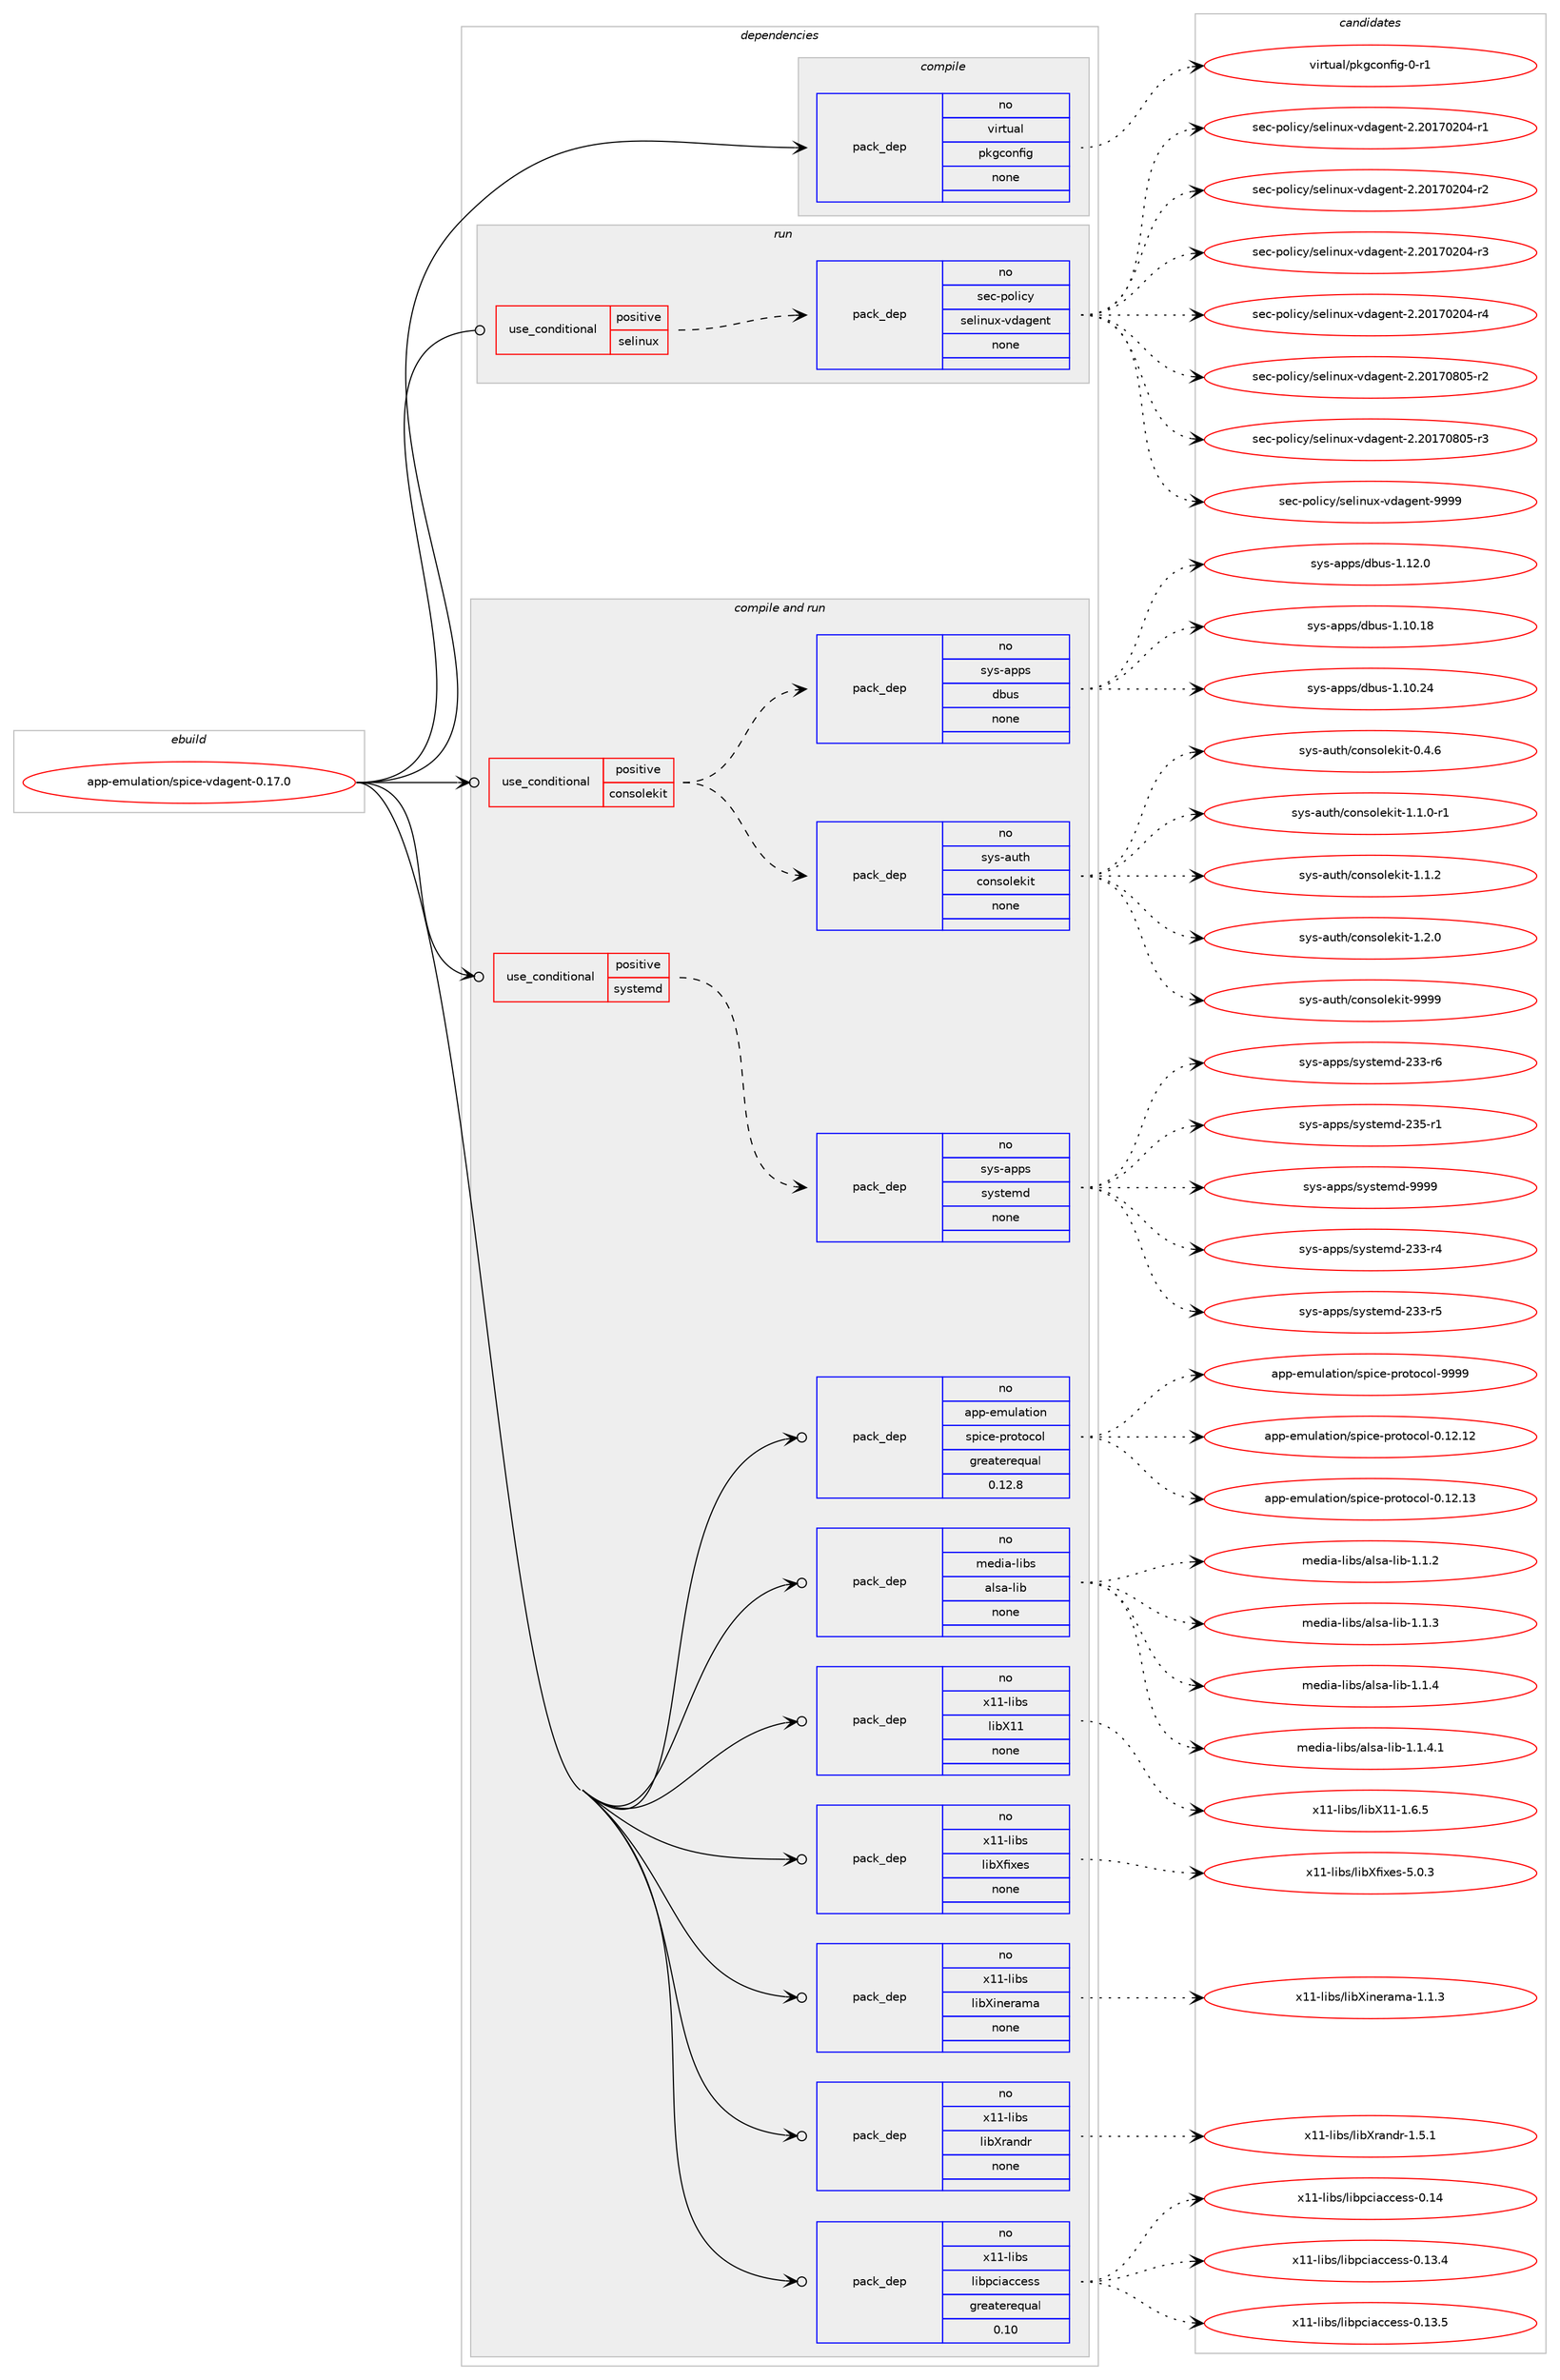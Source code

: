 digraph prolog {

# *************
# Graph options
# *************

newrank=true;
concentrate=true;
compound=true;
graph [rankdir=LR,fontname=Helvetica,fontsize=10,ranksep=1.5];#, ranksep=2.5, nodesep=0.2];
edge  [arrowhead=vee];
node  [fontname=Helvetica,fontsize=10];

# **********
# The ebuild
# **********

subgraph cluster_leftcol {
color=gray;
rank=same;
label=<<i>ebuild</i>>;
id [label="app-emulation/spice-vdagent-0.17.0", color=red, width=4, href="../app-emulation/spice-vdagent-0.17.0.svg"];
}

# ****************
# The dependencies
# ****************

subgraph cluster_midcol {
color=gray;
label=<<i>dependencies</i>>;
subgraph cluster_compile {
fillcolor="#eeeeee";
style=filled;
label=<<i>compile</i>>;
subgraph pack18412 {
dependency25108 [label=<<TABLE BORDER="0" CELLBORDER="1" CELLSPACING="0" CELLPADDING="4" WIDTH="220"><TR><TD ROWSPAN="6" CELLPADDING="30">pack_dep</TD></TR><TR><TD WIDTH="110">no</TD></TR><TR><TD>virtual</TD></TR><TR><TD>pkgconfig</TD></TR><TR><TD>none</TD></TR><TR><TD></TD></TR></TABLE>>, shape=none, color=blue];
}
id:e -> dependency25108:w [weight=20,style="solid",arrowhead="vee"];
}
subgraph cluster_compileandrun {
fillcolor="#eeeeee";
style=filled;
label=<<i>compile and run</i>>;
subgraph cond6201 {
dependency25109 [label=<<TABLE BORDER="0" CELLBORDER="1" CELLSPACING="0" CELLPADDING="4"><TR><TD ROWSPAN="3" CELLPADDING="10">use_conditional</TD></TR><TR><TD>positive</TD></TR><TR><TD>consolekit</TD></TR></TABLE>>, shape=none, color=red];
subgraph pack18413 {
dependency25110 [label=<<TABLE BORDER="0" CELLBORDER="1" CELLSPACING="0" CELLPADDING="4" WIDTH="220"><TR><TD ROWSPAN="6" CELLPADDING="30">pack_dep</TD></TR><TR><TD WIDTH="110">no</TD></TR><TR><TD>sys-auth</TD></TR><TR><TD>consolekit</TD></TR><TR><TD>none</TD></TR><TR><TD></TD></TR></TABLE>>, shape=none, color=blue];
}
dependency25109:e -> dependency25110:w [weight=20,style="dashed",arrowhead="vee"];
subgraph pack18414 {
dependency25111 [label=<<TABLE BORDER="0" CELLBORDER="1" CELLSPACING="0" CELLPADDING="4" WIDTH="220"><TR><TD ROWSPAN="6" CELLPADDING="30">pack_dep</TD></TR><TR><TD WIDTH="110">no</TD></TR><TR><TD>sys-apps</TD></TR><TR><TD>dbus</TD></TR><TR><TD>none</TD></TR><TR><TD></TD></TR></TABLE>>, shape=none, color=blue];
}
dependency25109:e -> dependency25111:w [weight=20,style="dashed",arrowhead="vee"];
}
id:e -> dependency25109:w [weight=20,style="solid",arrowhead="odotvee"];
subgraph cond6202 {
dependency25112 [label=<<TABLE BORDER="0" CELLBORDER="1" CELLSPACING="0" CELLPADDING="4"><TR><TD ROWSPAN="3" CELLPADDING="10">use_conditional</TD></TR><TR><TD>positive</TD></TR><TR><TD>systemd</TD></TR></TABLE>>, shape=none, color=red];
subgraph pack18415 {
dependency25113 [label=<<TABLE BORDER="0" CELLBORDER="1" CELLSPACING="0" CELLPADDING="4" WIDTH="220"><TR><TD ROWSPAN="6" CELLPADDING="30">pack_dep</TD></TR><TR><TD WIDTH="110">no</TD></TR><TR><TD>sys-apps</TD></TR><TR><TD>systemd</TD></TR><TR><TD>none</TD></TR><TR><TD></TD></TR></TABLE>>, shape=none, color=blue];
}
dependency25112:e -> dependency25113:w [weight=20,style="dashed",arrowhead="vee"];
}
id:e -> dependency25112:w [weight=20,style="solid",arrowhead="odotvee"];
subgraph pack18416 {
dependency25114 [label=<<TABLE BORDER="0" CELLBORDER="1" CELLSPACING="0" CELLPADDING="4" WIDTH="220"><TR><TD ROWSPAN="6" CELLPADDING="30">pack_dep</TD></TR><TR><TD WIDTH="110">no</TD></TR><TR><TD>app-emulation</TD></TR><TR><TD>spice-protocol</TD></TR><TR><TD>greaterequal</TD></TR><TR><TD>0.12.8</TD></TR></TABLE>>, shape=none, color=blue];
}
id:e -> dependency25114:w [weight=20,style="solid",arrowhead="odotvee"];
subgraph pack18417 {
dependency25115 [label=<<TABLE BORDER="0" CELLBORDER="1" CELLSPACING="0" CELLPADDING="4" WIDTH="220"><TR><TD ROWSPAN="6" CELLPADDING="30">pack_dep</TD></TR><TR><TD WIDTH="110">no</TD></TR><TR><TD>media-libs</TD></TR><TR><TD>alsa-lib</TD></TR><TR><TD>none</TD></TR><TR><TD></TD></TR></TABLE>>, shape=none, color=blue];
}
id:e -> dependency25115:w [weight=20,style="solid",arrowhead="odotvee"];
subgraph pack18418 {
dependency25116 [label=<<TABLE BORDER="0" CELLBORDER="1" CELLSPACING="0" CELLPADDING="4" WIDTH="220"><TR><TD ROWSPAN="6" CELLPADDING="30">pack_dep</TD></TR><TR><TD WIDTH="110">no</TD></TR><TR><TD>x11-libs</TD></TR><TR><TD>libX11</TD></TR><TR><TD>none</TD></TR><TR><TD></TD></TR></TABLE>>, shape=none, color=blue];
}
id:e -> dependency25116:w [weight=20,style="solid",arrowhead="odotvee"];
subgraph pack18419 {
dependency25117 [label=<<TABLE BORDER="0" CELLBORDER="1" CELLSPACING="0" CELLPADDING="4" WIDTH="220"><TR><TD ROWSPAN="6" CELLPADDING="30">pack_dep</TD></TR><TR><TD WIDTH="110">no</TD></TR><TR><TD>x11-libs</TD></TR><TR><TD>libXfixes</TD></TR><TR><TD>none</TD></TR><TR><TD></TD></TR></TABLE>>, shape=none, color=blue];
}
id:e -> dependency25117:w [weight=20,style="solid",arrowhead="odotvee"];
subgraph pack18420 {
dependency25118 [label=<<TABLE BORDER="0" CELLBORDER="1" CELLSPACING="0" CELLPADDING="4" WIDTH="220"><TR><TD ROWSPAN="6" CELLPADDING="30">pack_dep</TD></TR><TR><TD WIDTH="110">no</TD></TR><TR><TD>x11-libs</TD></TR><TR><TD>libXinerama</TD></TR><TR><TD>none</TD></TR><TR><TD></TD></TR></TABLE>>, shape=none, color=blue];
}
id:e -> dependency25118:w [weight=20,style="solid",arrowhead="odotvee"];
subgraph pack18421 {
dependency25119 [label=<<TABLE BORDER="0" CELLBORDER="1" CELLSPACING="0" CELLPADDING="4" WIDTH="220"><TR><TD ROWSPAN="6" CELLPADDING="30">pack_dep</TD></TR><TR><TD WIDTH="110">no</TD></TR><TR><TD>x11-libs</TD></TR><TR><TD>libXrandr</TD></TR><TR><TD>none</TD></TR><TR><TD></TD></TR></TABLE>>, shape=none, color=blue];
}
id:e -> dependency25119:w [weight=20,style="solid",arrowhead="odotvee"];
subgraph pack18422 {
dependency25120 [label=<<TABLE BORDER="0" CELLBORDER="1" CELLSPACING="0" CELLPADDING="4" WIDTH="220"><TR><TD ROWSPAN="6" CELLPADDING="30">pack_dep</TD></TR><TR><TD WIDTH="110">no</TD></TR><TR><TD>x11-libs</TD></TR><TR><TD>libpciaccess</TD></TR><TR><TD>greaterequal</TD></TR><TR><TD>0.10</TD></TR></TABLE>>, shape=none, color=blue];
}
id:e -> dependency25120:w [weight=20,style="solid",arrowhead="odotvee"];
}
subgraph cluster_run {
fillcolor="#eeeeee";
style=filled;
label=<<i>run</i>>;
subgraph cond6203 {
dependency25121 [label=<<TABLE BORDER="0" CELLBORDER="1" CELLSPACING="0" CELLPADDING="4"><TR><TD ROWSPAN="3" CELLPADDING="10">use_conditional</TD></TR><TR><TD>positive</TD></TR><TR><TD>selinux</TD></TR></TABLE>>, shape=none, color=red];
subgraph pack18423 {
dependency25122 [label=<<TABLE BORDER="0" CELLBORDER="1" CELLSPACING="0" CELLPADDING="4" WIDTH="220"><TR><TD ROWSPAN="6" CELLPADDING="30">pack_dep</TD></TR><TR><TD WIDTH="110">no</TD></TR><TR><TD>sec-policy</TD></TR><TR><TD>selinux-vdagent</TD></TR><TR><TD>none</TD></TR><TR><TD></TD></TR></TABLE>>, shape=none, color=blue];
}
dependency25121:e -> dependency25122:w [weight=20,style="dashed",arrowhead="vee"];
}
id:e -> dependency25121:w [weight=20,style="solid",arrowhead="odot"];
}
}

# **************
# The candidates
# **************

subgraph cluster_choices {
rank=same;
color=gray;
label=<<i>candidates</i>>;

subgraph choice18412 {
color=black;
nodesep=1;
choice11810511411611797108471121071039911111010210510345484511449 [label="virtual/pkgconfig-0-r1", color=red, width=4,href="../virtual/pkgconfig-0-r1.svg"];
dependency25108:e -> choice11810511411611797108471121071039911111010210510345484511449:w [style=dotted,weight="100"];
}
subgraph choice18413 {
color=black;
nodesep=1;
choice11512111545971171161044799111110115111108101107105116454846524654 [label="sys-auth/consolekit-0.4.6", color=red, width=4,href="../sys-auth/consolekit-0.4.6.svg"];
choice115121115459711711610447991111101151111081011071051164549464946484511449 [label="sys-auth/consolekit-1.1.0-r1", color=red, width=4,href="../sys-auth/consolekit-1.1.0-r1.svg"];
choice11512111545971171161044799111110115111108101107105116454946494650 [label="sys-auth/consolekit-1.1.2", color=red, width=4,href="../sys-auth/consolekit-1.1.2.svg"];
choice11512111545971171161044799111110115111108101107105116454946504648 [label="sys-auth/consolekit-1.2.0", color=red, width=4,href="../sys-auth/consolekit-1.2.0.svg"];
choice115121115459711711610447991111101151111081011071051164557575757 [label="sys-auth/consolekit-9999", color=red, width=4,href="../sys-auth/consolekit-9999.svg"];
dependency25110:e -> choice11512111545971171161044799111110115111108101107105116454846524654:w [style=dotted,weight="100"];
dependency25110:e -> choice115121115459711711610447991111101151111081011071051164549464946484511449:w [style=dotted,weight="100"];
dependency25110:e -> choice11512111545971171161044799111110115111108101107105116454946494650:w [style=dotted,weight="100"];
dependency25110:e -> choice11512111545971171161044799111110115111108101107105116454946504648:w [style=dotted,weight="100"];
dependency25110:e -> choice115121115459711711610447991111101151111081011071051164557575757:w [style=dotted,weight="100"];
}
subgraph choice18414 {
color=black;
nodesep=1;
choice115121115459711211211547100981171154549464948464956 [label="sys-apps/dbus-1.10.18", color=red, width=4,href="../sys-apps/dbus-1.10.18.svg"];
choice115121115459711211211547100981171154549464948465052 [label="sys-apps/dbus-1.10.24", color=red, width=4,href="../sys-apps/dbus-1.10.24.svg"];
choice1151211154597112112115471009811711545494649504648 [label="sys-apps/dbus-1.12.0", color=red, width=4,href="../sys-apps/dbus-1.12.0.svg"];
dependency25111:e -> choice115121115459711211211547100981171154549464948464956:w [style=dotted,weight="100"];
dependency25111:e -> choice115121115459711211211547100981171154549464948465052:w [style=dotted,weight="100"];
dependency25111:e -> choice1151211154597112112115471009811711545494649504648:w [style=dotted,weight="100"];
}
subgraph choice18415 {
color=black;
nodesep=1;
choice115121115459711211211547115121115116101109100455051514511452 [label="sys-apps/systemd-233-r4", color=red, width=4,href="../sys-apps/systemd-233-r4.svg"];
choice115121115459711211211547115121115116101109100455051514511453 [label="sys-apps/systemd-233-r5", color=red, width=4,href="../sys-apps/systemd-233-r5.svg"];
choice115121115459711211211547115121115116101109100455051514511454 [label="sys-apps/systemd-233-r6", color=red, width=4,href="../sys-apps/systemd-233-r6.svg"];
choice115121115459711211211547115121115116101109100455051534511449 [label="sys-apps/systemd-235-r1", color=red, width=4,href="../sys-apps/systemd-235-r1.svg"];
choice1151211154597112112115471151211151161011091004557575757 [label="sys-apps/systemd-9999", color=red, width=4,href="../sys-apps/systemd-9999.svg"];
dependency25113:e -> choice115121115459711211211547115121115116101109100455051514511452:w [style=dotted,weight="100"];
dependency25113:e -> choice115121115459711211211547115121115116101109100455051514511453:w [style=dotted,weight="100"];
dependency25113:e -> choice115121115459711211211547115121115116101109100455051514511454:w [style=dotted,weight="100"];
dependency25113:e -> choice115121115459711211211547115121115116101109100455051534511449:w [style=dotted,weight="100"];
dependency25113:e -> choice1151211154597112112115471151211151161011091004557575757:w [style=dotted,weight="100"];
}
subgraph choice18416 {
color=black;
nodesep=1;
choice971121124510110911710897116105111110471151121059910145112114111116111991111084548464950464950 [label="app-emulation/spice-protocol-0.12.12", color=red, width=4,href="../app-emulation/spice-protocol-0.12.12.svg"];
choice971121124510110911710897116105111110471151121059910145112114111116111991111084548464950464951 [label="app-emulation/spice-protocol-0.12.13", color=red, width=4,href="../app-emulation/spice-protocol-0.12.13.svg"];
choice971121124510110911710897116105111110471151121059910145112114111116111991111084557575757 [label="app-emulation/spice-protocol-9999", color=red, width=4,href="../app-emulation/spice-protocol-9999.svg"];
dependency25114:e -> choice971121124510110911710897116105111110471151121059910145112114111116111991111084548464950464950:w [style=dotted,weight="100"];
dependency25114:e -> choice971121124510110911710897116105111110471151121059910145112114111116111991111084548464950464951:w [style=dotted,weight="100"];
dependency25114:e -> choice971121124510110911710897116105111110471151121059910145112114111116111991111084557575757:w [style=dotted,weight="100"];
}
subgraph choice18417 {
color=black;
nodesep=1;
choice1091011001059745108105981154797108115974510810598454946494650 [label="media-libs/alsa-lib-1.1.2", color=red, width=4,href="../media-libs/alsa-lib-1.1.2.svg"];
choice1091011001059745108105981154797108115974510810598454946494651 [label="media-libs/alsa-lib-1.1.3", color=red, width=4,href="../media-libs/alsa-lib-1.1.3.svg"];
choice1091011001059745108105981154797108115974510810598454946494652 [label="media-libs/alsa-lib-1.1.4", color=red, width=4,href="../media-libs/alsa-lib-1.1.4.svg"];
choice10910110010597451081059811547971081159745108105984549464946524649 [label="media-libs/alsa-lib-1.1.4.1", color=red, width=4,href="../media-libs/alsa-lib-1.1.4.1.svg"];
dependency25115:e -> choice1091011001059745108105981154797108115974510810598454946494650:w [style=dotted,weight="100"];
dependency25115:e -> choice1091011001059745108105981154797108115974510810598454946494651:w [style=dotted,weight="100"];
dependency25115:e -> choice1091011001059745108105981154797108115974510810598454946494652:w [style=dotted,weight="100"];
dependency25115:e -> choice10910110010597451081059811547971081159745108105984549464946524649:w [style=dotted,weight="100"];
}
subgraph choice18418 {
color=black;
nodesep=1;
choice120494945108105981154710810598884949454946544653 [label="x11-libs/libX11-1.6.5", color=red, width=4,href="../x11-libs/libX11-1.6.5.svg"];
dependency25116:e -> choice120494945108105981154710810598884949454946544653:w [style=dotted,weight="100"];
}
subgraph choice18419 {
color=black;
nodesep=1;
choice12049494510810598115471081059888102105120101115455346484651 [label="x11-libs/libXfixes-5.0.3", color=red, width=4,href="../x11-libs/libXfixes-5.0.3.svg"];
dependency25117:e -> choice12049494510810598115471081059888102105120101115455346484651:w [style=dotted,weight="100"];
}
subgraph choice18420 {
color=black;
nodesep=1;
choice120494945108105981154710810598881051101011149710997454946494651 [label="x11-libs/libXinerama-1.1.3", color=red, width=4,href="../x11-libs/libXinerama-1.1.3.svg"];
dependency25118:e -> choice120494945108105981154710810598881051101011149710997454946494651:w [style=dotted,weight="100"];
}
subgraph choice18421 {
color=black;
nodesep=1;
choice1204949451081059811547108105988811497110100114454946534649 [label="x11-libs/libXrandr-1.5.1", color=red, width=4,href="../x11-libs/libXrandr-1.5.1.svg"];
dependency25119:e -> choice1204949451081059811547108105988811497110100114454946534649:w [style=dotted,weight="100"];
}
subgraph choice18422 {
color=black;
nodesep=1;
choice1204949451081059811547108105981129910597999910111511545484649514652 [label="x11-libs/libpciaccess-0.13.4", color=red, width=4,href="../x11-libs/libpciaccess-0.13.4.svg"];
choice1204949451081059811547108105981129910597999910111511545484649514653 [label="x11-libs/libpciaccess-0.13.5", color=red, width=4,href="../x11-libs/libpciaccess-0.13.5.svg"];
choice120494945108105981154710810598112991059799991011151154548464952 [label="x11-libs/libpciaccess-0.14", color=red, width=4,href="../x11-libs/libpciaccess-0.14.svg"];
dependency25120:e -> choice1204949451081059811547108105981129910597999910111511545484649514652:w [style=dotted,weight="100"];
dependency25120:e -> choice1204949451081059811547108105981129910597999910111511545484649514653:w [style=dotted,weight="100"];
dependency25120:e -> choice120494945108105981154710810598112991059799991011151154548464952:w [style=dotted,weight="100"];
}
subgraph choice18423 {
color=black;
nodesep=1;
choice11510199451121111081059912147115101108105110117120451181009710310111011645504650484955485048524511449 [label="sec-policy/selinux-vdagent-2.20170204-r1", color=red, width=4,href="../sec-policy/selinux-vdagent-2.20170204-r1.svg"];
choice11510199451121111081059912147115101108105110117120451181009710310111011645504650484955485048524511450 [label="sec-policy/selinux-vdagent-2.20170204-r2", color=red, width=4,href="../sec-policy/selinux-vdagent-2.20170204-r2.svg"];
choice11510199451121111081059912147115101108105110117120451181009710310111011645504650484955485048524511451 [label="sec-policy/selinux-vdagent-2.20170204-r3", color=red, width=4,href="../sec-policy/selinux-vdagent-2.20170204-r3.svg"];
choice11510199451121111081059912147115101108105110117120451181009710310111011645504650484955485048524511452 [label="sec-policy/selinux-vdagent-2.20170204-r4", color=red, width=4,href="../sec-policy/selinux-vdagent-2.20170204-r4.svg"];
choice11510199451121111081059912147115101108105110117120451181009710310111011645504650484955485648534511450 [label="sec-policy/selinux-vdagent-2.20170805-r2", color=red, width=4,href="../sec-policy/selinux-vdagent-2.20170805-r2.svg"];
choice11510199451121111081059912147115101108105110117120451181009710310111011645504650484955485648534511451 [label="sec-policy/selinux-vdagent-2.20170805-r3", color=red, width=4,href="../sec-policy/selinux-vdagent-2.20170805-r3.svg"];
choice1151019945112111108105991214711510110810511011712045118100971031011101164557575757 [label="sec-policy/selinux-vdagent-9999", color=red, width=4,href="../sec-policy/selinux-vdagent-9999.svg"];
dependency25122:e -> choice11510199451121111081059912147115101108105110117120451181009710310111011645504650484955485048524511449:w [style=dotted,weight="100"];
dependency25122:e -> choice11510199451121111081059912147115101108105110117120451181009710310111011645504650484955485048524511450:w [style=dotted,weight="100"];
dependency25122:e -> choice11510199451121111081059912147115101108105110117120451181009710310111011645504650484955485048524511451:w [style=dotted,weight="100"];
dependency25122:e -> choice11510199451121111081059912147115101108105110117120451181009710310111011645504650484955485048524511452:w [style=dotted,weight="100"];
dependency25122:e -> choice11510199451121111081059912147115101108105110117120451181009710310111011645504650484955485648534511450:w [style=dotted,weight="100"];
dependency25122:e -> choice11510199451121111081059912147115101108105110117120451181009710310111011645504650484955485648534511451:w [style=dotted,weight="100"];
dependency25122:e -> choice1151019945112111108105991214711510110810511011712045118100971031011101164557575757:w [style=dotted,weight="100"];
}
}

}

